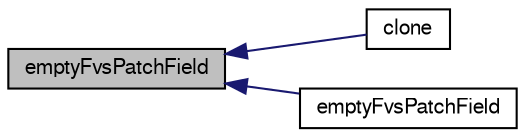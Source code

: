 digraph "emptyFvsPatchField"
{
  bgcolor="transparent";
  edge [fontname="FreeSans",fontsize="10",labelfontname="FreeSans",labelfontsize="10"];
  node [fontname="FreeSans",fontsize="10",shape=record];
  rankdir="LR";
  Node1 [label="emptyFvsPatchField",height=0.2,width=0.4,color="black", fillcolor="grey75", style="filled", fontcolor="black"];
  Node1 -> Node2 [dir="back",color="midnightblue",fontsize="10",style="solid",fontname="FreeSans"];
  Node2 [label="clone",height=0.2,width=0.4,color="black",URL="$a22398.html#a32296d348c4860fe7d0b54baba3c3c9d",tooltip="Construct and return a clone. "];
  Node1 -> Node3 [dir="back",color="midnightblue",fontsize="10",style="solid",fontname="FreeSans"];
  Node3 [label="emptyFvsPatchField",height=0.2,width=0.4,color="black",URL="$a22398.html#a937480e0ddb4f2e689092c786b025346",tooltip="Construct by mapping given emptyFvsPatchField onto a new patch. "];
}
